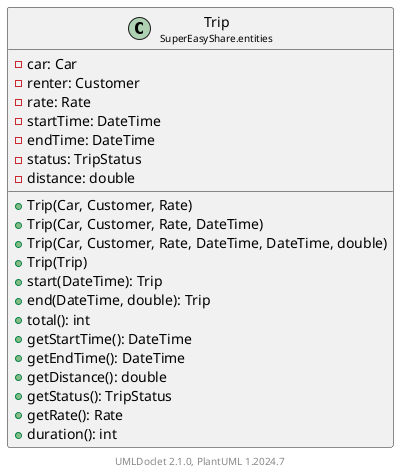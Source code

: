 @startuml
    set namespaceSeparator none
    hide empty fields
    hide empty methods

    class "<size:14>Trip\n<size:10>SuperEasyShare.entities" as SuperEasyShare.entities.Trip [[Trip.html]] {
        -car: Car
        -renter: Customer
        -rate: Rate
        -startTime: DateTime
        -endTime: DateTime
        -status: TripStatus
        -distance: double
        +Trip(Car, Customer, Rate)
        +Trip(Car, Customer, Rate, DateTime)
        +Trip(Car, Customer, Rate, DateTime, DateTime, double)
        +Trip(Trip)
        +start(DateTime): Trip
        +end(DateTime, double): Trip
        +total(): int
        +getStartTime(): DateTime
        +getEndTime(): DateTime
        +getDistance(): double
        +getStatus(): TripStatus
        +getRate(): Rate
        +duration(): int
    }

    center footer UMLDoclet 2.1.0, PlantUML %version()
@enduml
